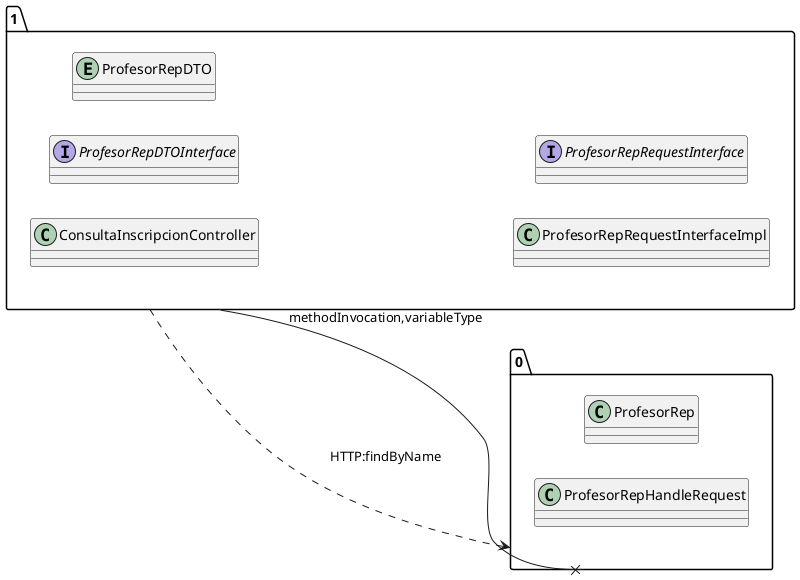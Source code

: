 @startuml 
allow_mixing
left to right direction
package "1"{
class ConsultaInscripcionController
interface ProfesorRepDTOInterface
entity ProfesorRepDTO
class ProfesorRepRequestInterfaceImpl
interface ProfesorRepRequestInterface

}
package "0"{
class ProfesorRep
class ProfesorRepHandleRequest

}
"1" --x "0":methodInvocation,variableType
"1" ..> "0":HTTP:findByName
@enduml